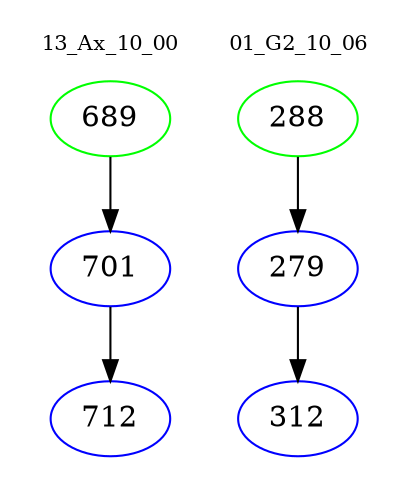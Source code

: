 digraph{
subgraph cluster_0 {
color = white
label = "13_Ax_10_00";
fontsize=10;
T0_689 [label="689", color="green"]
T0_689 -> T0_701 [color="black"]
T0_701 [label="701", color="blue"]
T0_701 -> T0_712 [color="black"]
T0_712 [label="712", color="blue"]
}
subgraph cluster_1 {
color = white
label = "01_G2_10_06";
fontsize=10;
T1_288 [label="288", color="green"]
T1_288 -> T1_279 [color="black"]
T1_279 [label="279", color="blue"]
T1_279 -> T1_312 [color="black"]
T1_312 [label="312", color="blue"]
}
}
